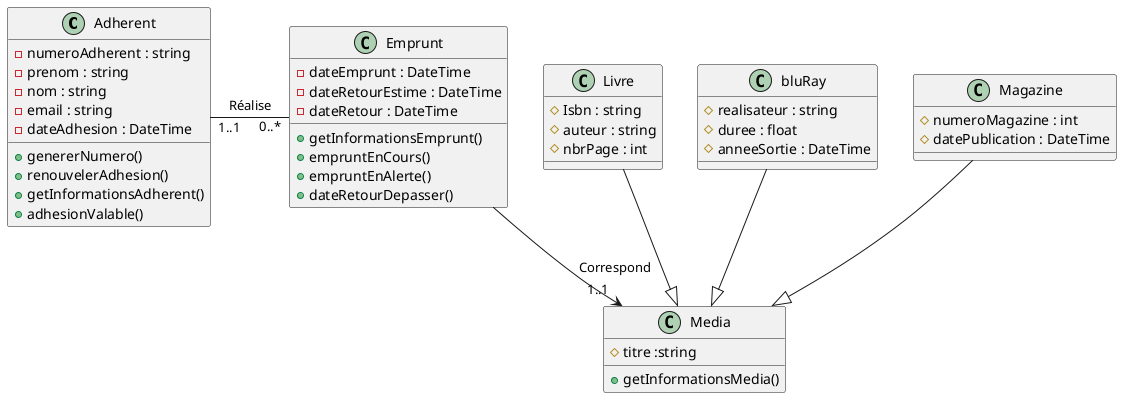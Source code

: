 @startuml

class Adherent {
- numeroAdherent : string
- prenom : string
- nom : string
- email : string
- dateAdhesion : DateTime
+ genererNumero()
+ renouvelerAdhesion()
+ getInformationsAdherent()
+ adhesionValable()
}
class Emprunt {
- dateEmprunt : DateTime
- dateRetourEstime : DateTime
- dateRetour : DateTime
+ getInformationsEmprunt()
+ empruntEnCours()
+ empruntEnAlerte()
+ dateRetourDepasser()
}

class Media {
# titre :string
+ getInformationsMedia()
}

class Livre {
# Isbn : string
# auteur : string
# nbrPage : int
}
class bluRay {
# realisateur : string
# duree : float
# anneeSortie : DateTime
}
class Magazine {
# numeroMagazine : int
# datePublication : DateTime
}
Adherent"1..1" - "0..*"Emprunt : "Réalise"
Emprunt --> "1..1"Media : Correspond
Livre --|> Media
bluRay --|> Media
Magazine --|> Media



@enduml